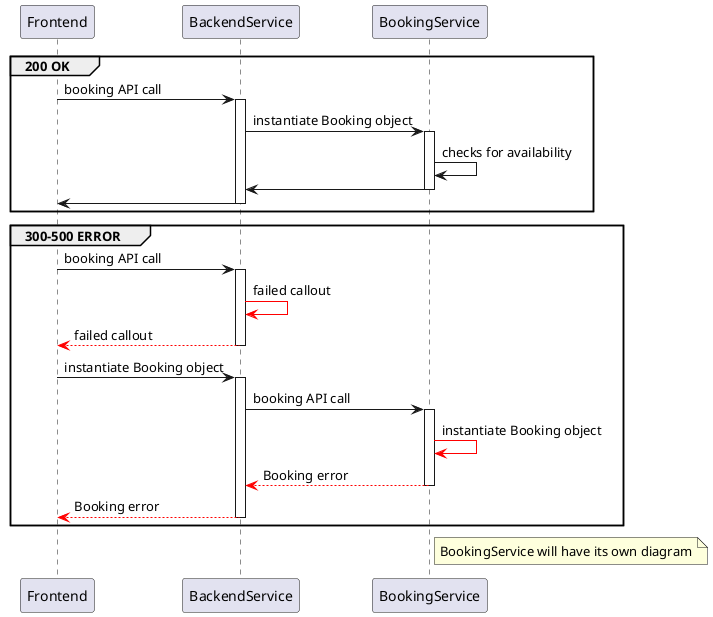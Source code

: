 @startuml
  participant Frontend

  group 200 OK
    Frontend -> BackendService: booking API call
      activate BackendService
    BackendService -> BookingService : instantiate Booking object
      activate BookingService
    BookingService -> BookingService : checks for availability
    BackendService <- BookingService
      deactivate BookingService
    Frontend <- BackendService
      deactivate BackendService
  end

  group 300-500 ERROR
    Frontend -> BackendService: booking API call
      activate BackendService
    BackendService -[#red]> BackendService : failed callout
    BackendService --[#red]> Frontend : failed callout
      deactivate BackendService
    
    Frontend -> BackendService : instantiate Booking object
      activate BackendService
    BackendService -> BookingService : booking API call
      activate BookingService
    BookingService -[#red]> BookingService : instantiate Booking object
    BookingService --[#red]> BackendService : Booking error
      deactivate BookingService
    BackendService --[#red]> Frontend : Booking error
      deactivate BackendService
  end

  note right of BookingService
    BookingService will have its own diagram
  end note
@enduml